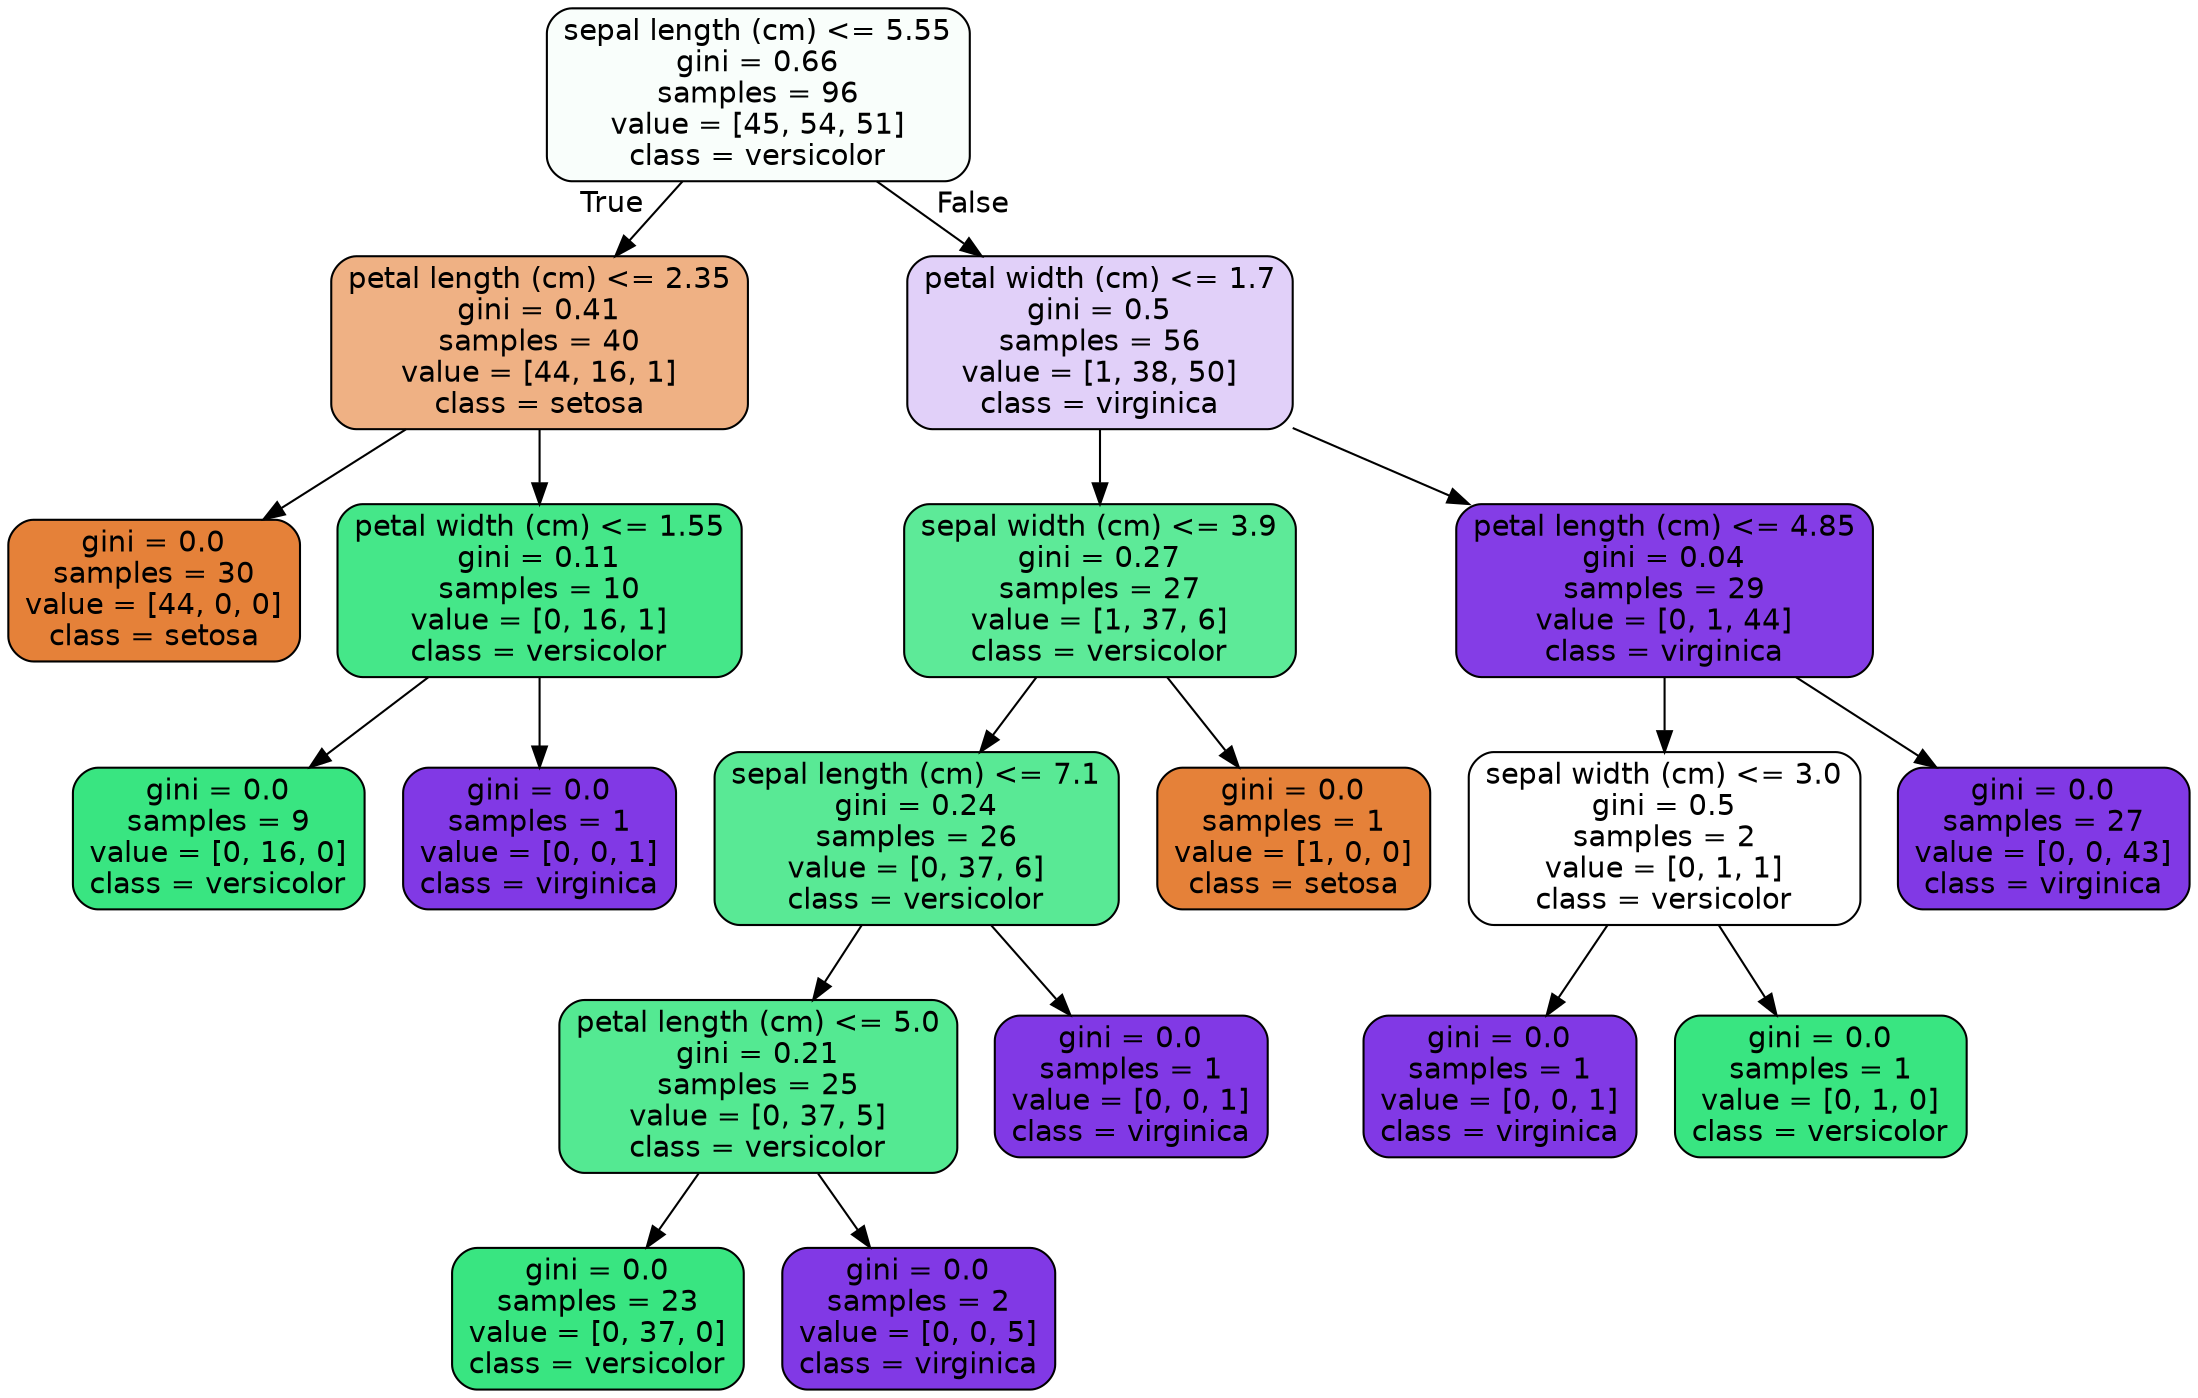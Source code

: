digraph Tree {
node [shape=box, style="filled, rounded", color="black", fontname="helvetica"] ;
edge [fontname="helvetica"] ;
0 [label="sepal length (cm) <= 5.55\ngini = 0.66\nsamples = 96\nvalue = [45, 54, 51]\nclass = versicolor", fillcolor="#f9fefb"] ;
1 [label="petal length (cm) <= 2.35\ngini = 0.41\nsamples = 40\nvalue = [44, 16, 1]\nclass = setosa", fillcolor="#efb184"] ;
0 -> 1 [labeldistance=2.5, labelangle=45, headlabel="True"] ;
2 [label="gini = 0.0\nsamples = 30\nvalue = [44, 0, 0]\nclass = setosa", fillcolor="#e58139"] ;
1 -> 2 ;
3 [label="petal width (cm) <= 1.55\ngini = 0.11\nsamples = 10\nvalue = [0, 16, 1]\nclass = versicolor", fillcolor="#45e789"] ;
1 -> 3 ;
4 [label="gini = 0.0\nsamples = 9\nvalue = [0, 16, 0]\nclass = versicolor", fillcolor="#39e581"] ;
3 -> 4 ;
5 [label="gini = 0.0\nsamples = 1\nvalue = [0, 0, 1]\nclass = virginica", fillcolor="#8139e5"] ;
3 -> 5 ;
6 [label="petal width (cm) <= 1.7\ngini = 0.5\nsamples = 56\nvalue = [1, 38, 50]\nclass = virginica", fillcolor="#e1d0f9"] ;
0 -> 6 [labeldistance=2.5, labelangle=-45, headlabel="False"] ;
7 [label="sepal width (cm) <= 3.9\ngini = 0.27\nsamples = 27\nvalue = [1, 37, 6]\nclass = versicolor", fillcolor="#5dea98"] ;
6 -> 7 ;
8 [label="sepal length (cm) <= 7.1\ngini = 0.24\nsamples = 26\nvalue = [0, 37, 6]\nclass = versicolor", fillcolor="#59e995"] ;
7 -> 8 ;
9 [label="petal length (cm) <= 5.0\ngini = 0.21\nsamples = 25\nvalue = [0, 37, 5]\nclass = versicolor", fillcolor="#54e992"] ;
8 -> 9 ;
10 [label="gini = 0.0\nsamples = 23\nvalue = [0, 37, 0]\nclass = versicolor", fillcolor="#39e581"] ;
9 -> 10 ;
11 [label="gini = 0.0\nsamples = 2\nvalue = [0, 0, 5]\nclass = virginica", fillcolor="#8139e5"] ;
9 -> 11 ;
12 [label="gini = 0.0\nsamples = 1\nvalue = [0, 0, 1]\nclass = virginica", fillcolor="#8139e5"] ;
8 -> 12 ;
13 [label="gini = 0.0\nsamples = 1\nvalue = [1, 0, 0]\nclass = setosa", fillcolor="#e58139"] ;
7 -> 13 ;
14 [label="petal length (cm) <= 4.85\ngini = 0.04\nsamples = 29\nvalue = [0, 1, 44]\nclass = virginica", fillcolor="#843de6"] ;
6 -> 14 ;
15 [label="sepal width (cm) <= 3.0\ngini = 0.5\nsamples = 2\nvalue = [0, 1, 1]\nclass = versicolor", fillcolor="#ffffff"] ;
14 -> 15 ;
16 [label="gini = 0.0\nsamples = 1\nvalue = [0, 0, 1]\nclass = virginica", fillcolor="#8139e5"] ;
15 -> 16 ;
17 [label="gini = 0.0\nsamples = 1\nvalue = [0, 1, 0]\nclass = versicolor", fillcolor="#39e581"] ;
15 -> 17 ;
18 [label="gini = 0.0\nsamples = 27\nvalue = [0, 0, 43]\nclass = virginica", fillcolor="#8139e5"] ;
14 -> 18 ;
}